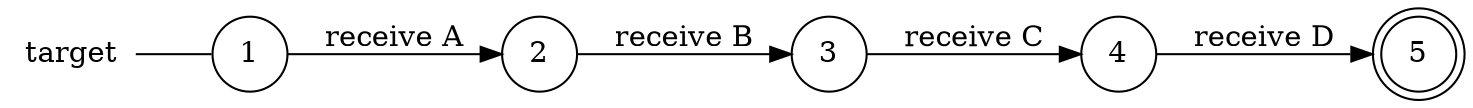 digraph target {
	rankdir="LR";
	n_0 [label="target", shape="plaintext"];
	n_1 [id="5", shape=circle, label="2"];
	n_2 [id="1", shape=circle, label="1"];
	n_0 -> n_2 [arrowhead=none];
	n_3 [id="2", shape=doublecircle, label="5"];
	n_4 [id="4", shape=circle, label="3"];
	n_5 [id="3", shape=circle, label="4"];

	n_1 -> n_4 [id="[$e|2]", label="receive B"];
	n_4 -> n_5 [id="[$e|3]", label="receive C"];
	n_5 -> n_3 [id="[$e|1]", label="receive D"];
	n_2 -> n_1 [id="[$e|0]", label="receive A"];
}

